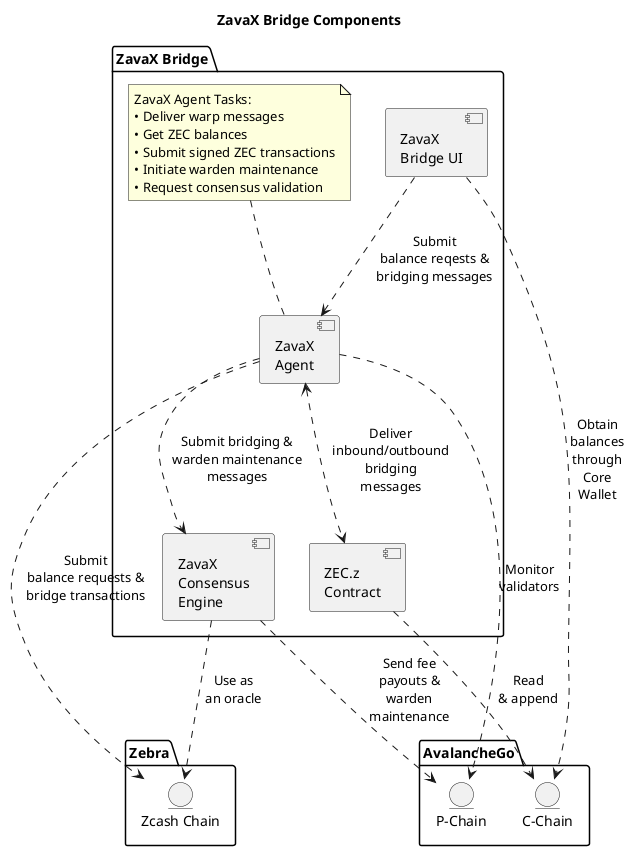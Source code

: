 @startuml
skinparam componentStyle uml2
title ZavaX Bridge Components

package "ZavaX Bridge" as ZB {
    [ZavaX\nBridge UI] as UI
    [ZavaX\nAgent] as ZA 
    note top of ZA : ZavaX Agent Tasks:\n• Deliver warp messages\n• Get ZEC balances\n• Submit signed ZEC transactions\n• Initiate warden maintenance\n• Request consensus validation
    [ZavaX\nConsensus\nEngine] as ZCE
    [ZEC.z\nContract] as ZC
}


package "Zebra" as ZCA {
    entity "Zcash Chain" as Z
}

package "AvalancheGo" as A {
    entity "C-Chain" as CC
    entity "P-Chain" as AP
}

UI .d.> ZA : Submit\nbalance reqests &\nbridging messages
UI .d.> CC : Obtain\nbalances\nthrough\nCore\nWallet

ZA .d.> AP : Monitor\nvalidators
ZA .d.> ZCE : Submit bridging &\nwarden maintenance\nmessages
ZA .d.> Z : Submit\nbalance requests &\nbridge transactions
ZA <.d.> ZC : Deliver\ninbound/outbound\nbridging\nmessages

ZCE .d.> Z : Use as\nan oracle
ZCE .d.> AP : Send fee\npayouts &\nwarden\nmaintenance

ZC .d.> CC : Read\n& append

@enduml
 